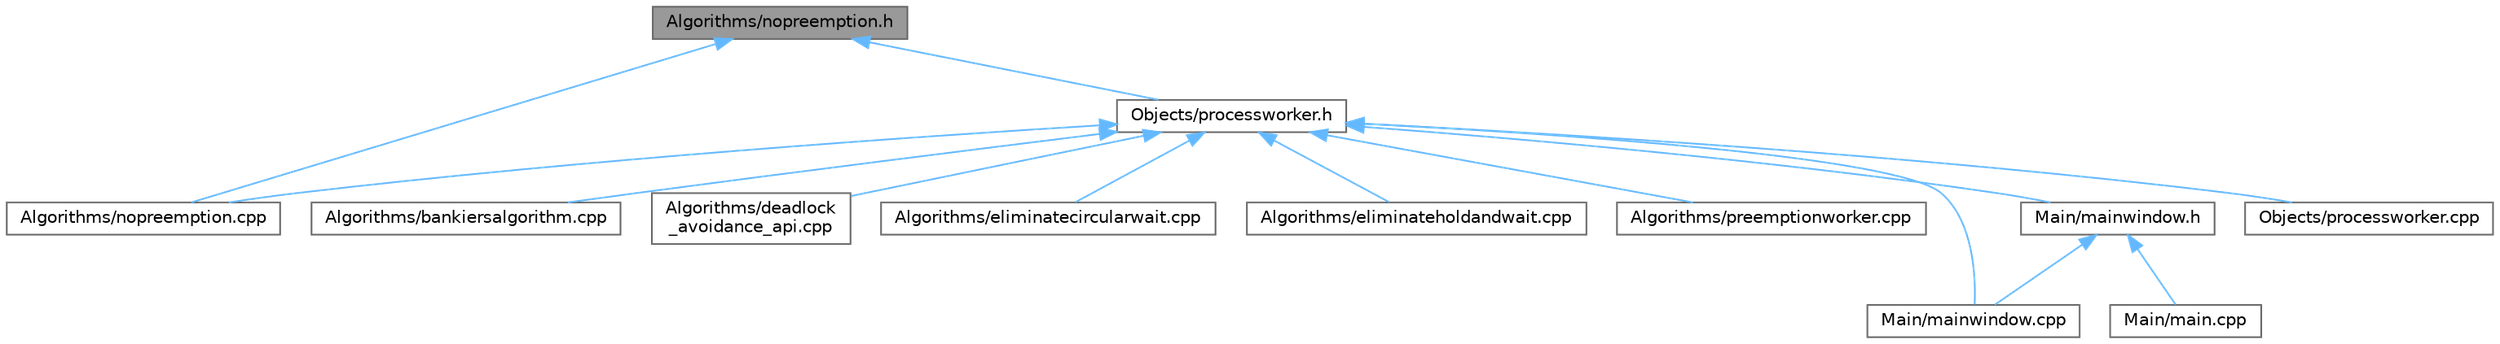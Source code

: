 digraph "Algorithms/nopreemption.h"
{
 // LATEX_PDF_SIZE
  bgcolor="transparent";
  edge [fontname=Helvetica,fontsize=10,labelfontname=Helvetica,labelfontsize=10];
  node [fontname=Helvetica,fontsize=10,shape=box,height=0.2,width=0.4];
  Node1 [id="Node000001",label="Algorithms/nopreemption.h",height=0.2,width=0.4,color="gray40", fillcolor="grey60", style="filled", fontcolor="black",tooltip=" "];
  Node1 -> Node2 [id="edge14_Node000001_Node000002",dir="back",color="steelblue1",style="solid",tooltip=" "];
  Node2 [id="Node000002",label="Algorithms/nopreemption.cpp",height=0.2,width=0.4,color="grey40", fillcolor="white", style="filled",URL="$nopreemption_8cpp.html",tooltip=" "];
  Node1 -> Node3 [id="edge15_Node000001_Node000003",dir="back",color="steelblue1",style="solid",tooltip=" "];
  Node3 [id="Node000003",label="Objects/processworker.h",height=0.2,width=0.4,color="grey40", fillcolor="white", style="filled",URL="$processworker_8h.html",tooltip=" "];
  Node3 -> Node4 [id="edge16_Node000003_Node000004",dir="back",color="steelblue1",style="solid",tooltip=" "];
  Node4 [id="Node000004",label="Algorithms/bankiersalgorithm.cpp",height=0.2,width=0.4,color="grey40", fillcolor="white", style="filled",URL="$bankiersalgorithm_8cpp.html",tooltip=" "];
  Node3 -> Node5 [id="edge17_Node000003_Node000005",dir="back",color="steelblue1",style="solid",tooltip=" "];
  Node5 [id="Node000005",label="Algorithms/deadlock\l_avoidance_api.cpp",height=0.2,width=0.4,color="grey40", fillcolor="white", style="filled",URL="$deadlock__avoidance__api_8cpp.html",tooltip=" "];
  Node3 -> Node6 [id="edge18_Node000003_Node000006",dir="back",color="steelblue1",style="solid",tooltip=" "];
  Node6 [id="Node000006",label="Algorithms/eliminatecircularwait.cpp",height=0.2,width=0.4,color="grey40", fillcolor="white", style="filled",URL="$eliminatecircularwait_8cpp.html",tooltip=" "];
  Node3 -> Node7 [id="edge19_Node000003_Node000007",dir="back",color="steelblue1",style="solid",tooltip=" "];
  Node7 [id="Node000007",label="Algorithms/eliminateholdandwait.cpp",height=0.2,width=0.4,color="grey40", fillcolor="white", style="filled",URL="$eliminateholdandwait_8cpp.html",tooltip=" "];
  Node3 -> Node2 [id="edge20_Node000003_Node000002",dir="back",color="steelblue1",style="solid",tooltip=" "];
  Node3 -> Node8 [id="edge21_Node000003_Node000008",dir="back",color="steelblue1",style="solid",tooltip=" "];
  Node8 [id="Node000008",label="Algorithms/preemptionworker.cpp",height=0.2,width=0.4,color="grey40", fillcolor="white", style="filled",URL="$preemptionworker_8cpp.html",tooltip=" "];
  Node3 -> Node9 [id="edge22_Node000003_Node000009",dir="back",color="steelblue1",style="solid",tooltip=" "];
  Node9 [id="Node000009",label="Main/mainwindow.cpp",height=0.2,width=0.4,color="grey40", fillcolor="white", style="filled",URL="$mainwindow_8cpp.html",tooltip=" "];
  Node3 -> Node10 [id="edge23_Node000003_Node000010",dir="back",color="steelblue1",style="solid",tooltip=" "];
  Node10 [id="Node000010",label="Main/mainwindow.h",height=0.2,width=0.4,color="grey40", fillcolor="white", style="filled",URL="$mainwindow_8h.html",tooltip=" "];
  Node10 -> Node11 [id="edge24_Node000010_Node000011",dir="back",color="steelblue1",style="solid",tooltip=" "];
  Node11 [id="Node000011",label="Main/main.cpp",height=0.2,width=0.4,color="grey40", fillcolor="white", style="filled",URL="$main_8cpp.html",tooltip=" "];
  Node10 -> Node9 [id="edge25_Node000010_Node000009",dir="back",color="steelblue1",style="solid",tooltip=" "];
  Node3 -> Node12 [id="edge26_Node000003_Node000012",dir="back",color="steelblue1",style="solid",tooltip=" "];
  Node12 [id="Node000012",label="Objects/processworker.cpp",height=0.2,width=0.4,color="grey40", fillcolor="white", style="filled",URL="$processworker_8cpp.html",tooltip=" "];
}
